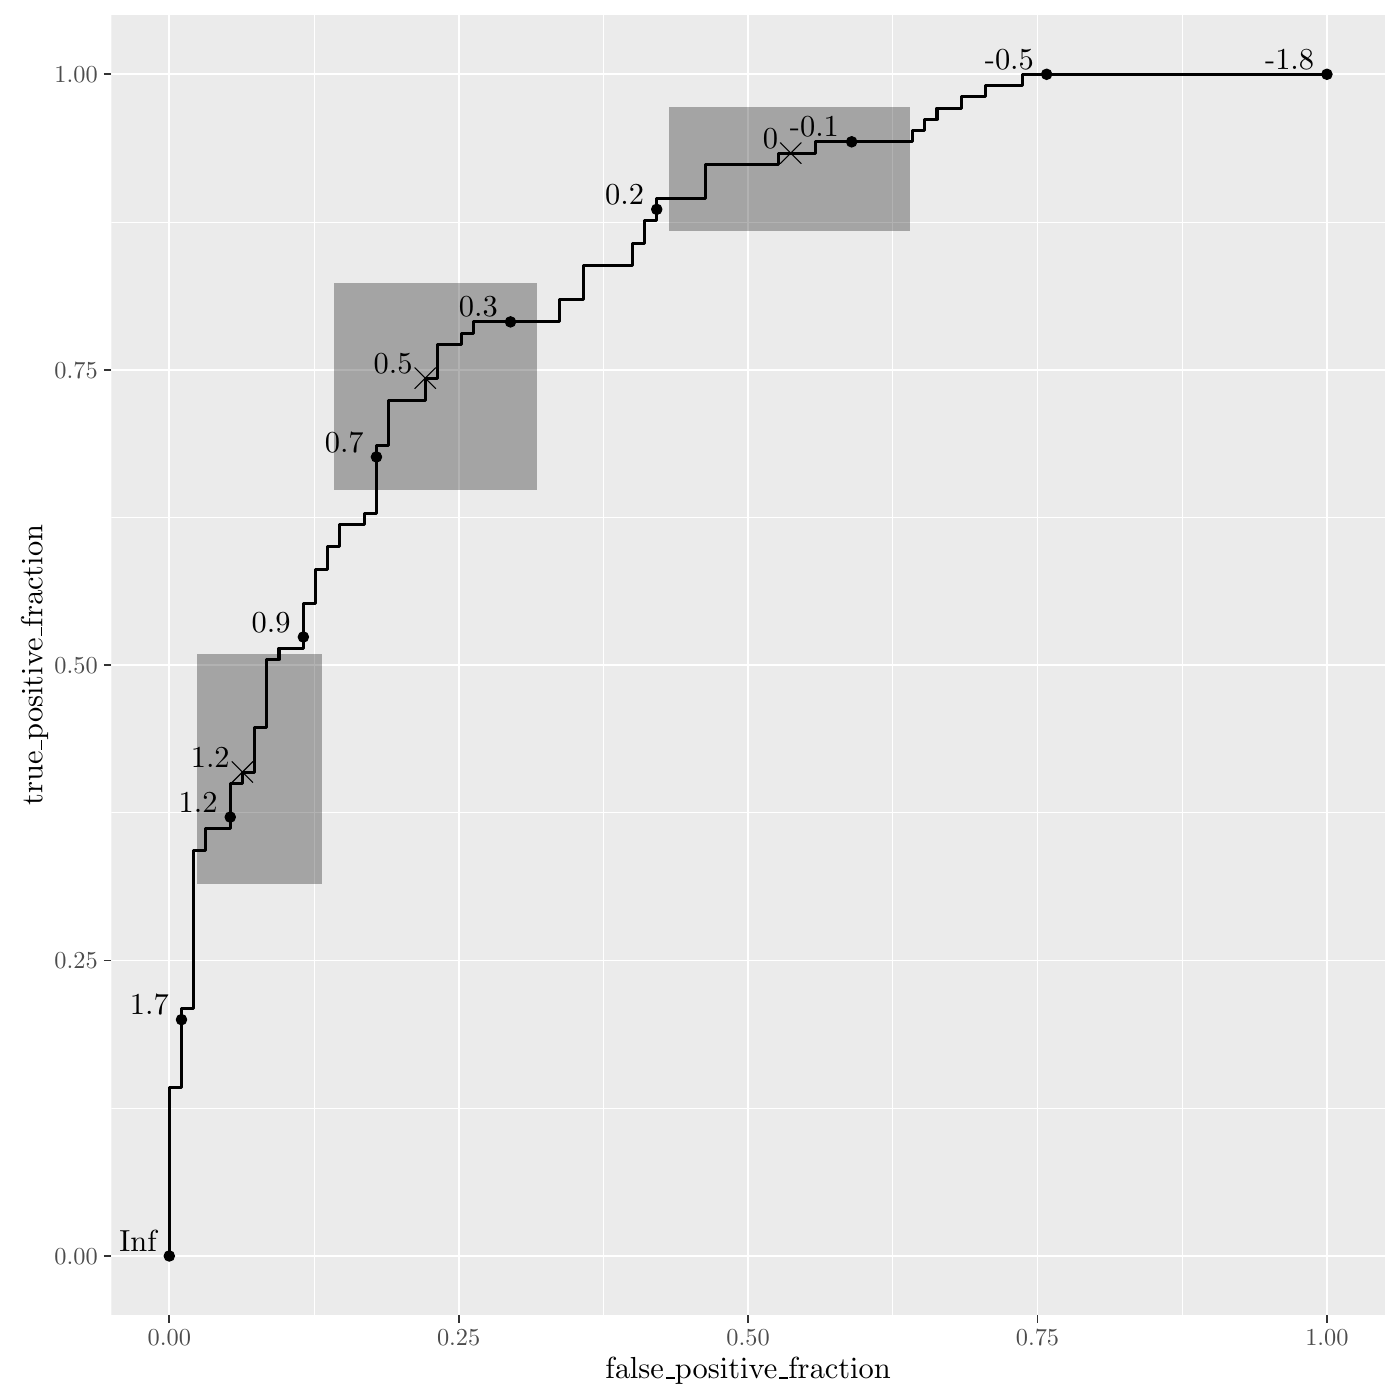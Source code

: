 % Created by tikzDevice version 0.8.1 on 2015-10-14 16:42:14
% !TEX encoding = UTF-8 Unicode
\documentclass[10pt]{article}

\nonstopmode

\usepackage{tikz}

\usepackage[active,tightpage,psfixbb]{preview}

\PreviewEnvironment{pgfpicture}

\setlength\PreviewBorder{0pt}
\begin{document}

\begin{tikzpicture}[x=1pt,y=1pt]
\definecolor{fillColor}{RGB}{255,255,255}
\path[use as bounding box,fill=fillColor,fill opacity=0.00] (0,0) rectangle (505.89,505.89);
\begin{scope}
\path[clip] (  0.00,  0.00) rectangle (505.89,505.89);
\definecolor{drawColor}{RGB}{255,255,255}
\definecolor{fillColor}{RGB}{255,255,255}

\path[draw=drawColor,line width= 0.6pt,line join=round,line cap=round,fill=fillColor] (  0.00,  0.00) rectangle (505.89,505.89);
\end{scope}
\begin{scope}
\path[clip] ( 40.27, 30.69) rectangle (500.39,500.39);
\definecolor{fillColor}{gray}{0.92}

\path[fill=fillColor] ( 40.27, 30.69) rectangle (500.39,500.39);
\definecolor{drawColor}{RGB}{255,255,255}

\path[draw=drawColor,line width= 0.3pt,line join=round] ( 40.27,105.41) --
	(500.39,105.41);

\path[draw=drawColor,line width= 0.3pt,line join=round] ( 40.27,212.16) --
	(500.39,212.16);

\path[draw=drawColor,line width= 0.3pt,line join=round] ( 40.27,318.91) --
	(500.39,318.91);

\path[draw=drawColor,line width= 0.3pt,line join=round] ( 40.27,425.66) --
	(500.39,425.66);

\path[draw=drawColor,line width= 0.3pt,line join=round] (113.47, 30.69) --
	(113.47,500.39);

\path[draw=drawColor,line width= 0.3pt,line join=round] (218.04, 30.69) --
	(218.04,500.39);

\path[draw=drawColor,line width= 0.3pt,line join=round] (322.62, 30.69) --
	(322.62,500.39);

\path[draw=drawColor,line width= 0.3pt,line join=round] (427.19, 30.69) --
	(427.19,500.39);

\path[draw=drawColor,line width= 0.6pt,line join=round] ( 40.27, 52.04) --
	(500.39, 52.04);

\path[draw=drawColor,line width= 0.6pt,line join=round] ( 40.27,158.79) --
	(500.39,158.79);

\path[draw=drawColor,line width= 0.6pt,line join=round] ( 40.27,265.54) --
	(500.39,265.54);

\path[draw=drawColor,line width= 0.6pt,line join=round] ( 40.27,372.29) --
	(500.39,372.29);

\path[draw=drawColor,line width= 0.6pt,line join=round] ( 40.27,479.04) --
	(500.39,479.04);

\path[draw=drawColor,line width= 0.6pt,line join=round] ( 61.18, 30.69) --
	( 61.18,500.39);

\path[draw=drawColor,line width= 0.6pt,line join=round] (165.75, 30.69) --
	(165.75,500.39);

\path[draw=drawColor,line width= 0.6pt,line join=round] (270.33, 30.69) --
	(270.33,500.39);

\path[draw=drawColor,line width= 0.6pt,line join=round] (374.90, 30.69) --
	(374.90,500.39);

\path[draw=drawColor,line width= 0.6pt,line join=round] (479.48, 30.69) --
	(479.48,500.39);
\definecolor{drawColor}{RGB}{0,0,0}
\definecolor{fillColor}{RGB}{0,0,0}

\path[draw=drawColor,line width= 0.4pt,line join=round,line cap=round,fill=fillColor] ( 61.18, 52.04) circle (  1.88);

\path[draw=drawColor,line width= 0.4pt,line join=round,line cap=round,fill=fillColor] ( 65.58,137.44) circle (  1.88);

\path[draw=drawColor,line width= 0.4pt,line join=round,line cap=round,fill=fillColor] ( 83.20,210.64) circle (  1.88);

\path[draw=drawColor,line width= 0.4pt,line join=round,line cap=round,fill=fillColor] (109.62,275.71) circle (  1.88);

\path[draw=drawColor,line width= 0.4pt,line join=round,line cap=round,fill=fillColor] (136.03,340.77) circle (  1.88);

\path[draw=drawColor,line width= 0.4pt,line join=round,line cap=round,fill=fillColor] (184.47,389.57) circle (  1.88);

\path[draw=drawColor,line width= 0.4pt,line join=round,line cap=round,fill=fillColor] (237.31,430.24) circle (  1.88);

\path[draw=drawColor,line width= 0.4pt,line join=round,line cap=round,fill=fillColor] (307.75,454.64) circle (  1.88);

\path[draw=drawColor,line width= 0.4pt,line join=round,line cap=round,fill=fillColor] (378.20,479.04) circle (  1.88);

\path[draw=drawColor,line width= 0.4pt,line join=round,line cap=round,fill=fillColor] (479.48,479.04) circle (  1.88);

\path[draw=drawColor,line width= 1.1pt,line join=round] ( 61.18, 52.04) --
	( 61.18, 56.10) --
	( 61.18, 60.17) --
	( 61.18, 64.24) --
	( 61.18, 68.30) --
	( 61.18, 72.37) --
	( 61.18, 76.44) --
	( 61.18, 80.50) --
	( 61.18, 84.57) --
	( 61.18, 88.64) --
	( 61.18, 92.70) --
	( 61.18, 96.77) --
	( 61.18,100.84) --
	( 61.18,104.90) --
	( 61.18,108.97) --
	( 61.18,113.04) --
	( 65.58,113.04) --
	( 65.58,117.10) --
	( 65.58,121.17) --
	( 65.58,125.24) --
	( 65.58,129.30) --
	( 65.58,133.37) --
	( 65.58,137.44) --
	( 65.58,141.50) --
	( 69.99,141.50) --
	( 69.99,145.57) --
	( 69.99,149.64) --
	( 69.99,153.70) --
	( 69.99,157.77) --
	( 69.99,161.84) --
	( 69.99,165.90) --
	( 69.99,169.97) --
	( 69.99,174.04) --
	( 69.99,178.10) --
	( 69.99,182.17) --
	( 69.99,186.24) --
	( 69.99,190.30) --
	( 69.99,194.37) --
	( 69.99,198.44) --
	( 74.39,198.44) --
	( 74.39,202.50) --
	( 74.39,206.57) --
	( 78.79,206.57) --
	( 83.20,206.57) --
	( 83.20,210.64) --
	( 83.20,214.70) --
	( 83.20,218.77) --
	( 83.20,222.84) --
	( 87.60,222.84) --
	( 87.60,226.90) --
	( 92.00,226.90) --
	( 92.00,230.97) --
	( 92.00,235.04) --
	( 92.00,239.10) --
	( 92.00,243.17) --
	( 96.41,243.17) --
	( 96.41,247.24) --
	( 96.41,251.30) --
	( 96.41,255.37) --
	( 96.41,259.44) --
	( 96.41,263.51) --
	( 96.41,267.57) --
	(100.81,267.57) --
	(100.81,271.64) --
	(105.21,271.64) --
	(109.62,271.64) --
	(109.62,275.71) --
	(109.62,279.77) --
	(109.62,283.84) --
	(109.62,287.91) --
	(114.02,287.91) --
	(114.02,291.97) --
	(114.02,296.04) --
	(114.02,300.11) --
	(118.42,300.11) --
	(118.42,304.17) --
	(118.42,308.24) --
	(122.82,308.24) --
	(122.82,312.31) --
	(122.82,316.37) --
	(127.23,316.37) --
	(131.63,316.37) --
	(131.63,320.44) --
	(136.03,320.44) --
	(136.03,324.51) --
	(136.03,328.57) --
	(136.03,332.64) --
	(136.03,336.71) --
	(136.03,340.77) --
	(136.03,344.84) --
	(140.44,344.84) --
	(140.44,348.91) --
	(140.44,352.97) --
	(140.44,357.04) --
	(140.44,361.11) --
	(144.84,361.11) --
	(149.24,361.11) --
	(153.65,361.11) --
	(153.65,365.17) --
	(153.65,369.24) --
	(158.05,369.24) --
	(158.05,373.31) --
	(158.05,377.37) --
	(158.05,381.44) --
	(162.45,381.44) --
	(166.86,381.44) --
	(166.86,385.51) --
	(171.26,385.51) --
	(171.26,389.57) --
	(175.66,389.57) --
	(180.06,389.57) --
	(184.47,389.57) --
	(188.87,389.57) --
	(193.27,389.57) --
	(197.68,389.57) --
	(202.08,389.57) --
	(202.08,393.64) --
	(202.08,397.71) --
	(206.48,397.71) --
	(210.89,397.71) --
	(210.89,401.77) --
	(210.89,405.84) --
	(210.89,409.91) --
	(215.29,409.91) --
	(219.69,409.91) --
	(224.10,409.91) --
	(228.50,409.91) --
	(228.50,413.97) --
	(228.50,418.04) --
	(232.90,418.04) --
	(232.90,422.11) --
	(232.90,426.17) --
	(237.31,426.17) --
	(237.31,430.24) --
	(237.31,434.31) --
	(241.71,434.31) --
	(246.11,434.31) --
	(250.51,434.31) --
	(254.92,434.31) --
	(254.92,438.37) --
	(254.92,442.44) --
	(254.92,446.51) --
	(259.32,446.51) --
	(263.72,446.51) --
	(268.13,446.51) --
	(272.53,446.51) --
	(276.93,446.51) --
	(281.34,446.51) --
	(281.34,450.57) --
	(285.74,450.57) --
	(290.14,450.57) --
	(294.55,450.57) --
	(294.55,454.64) --
	(298.95,454.64) --
	(303.35,454.64) --
	(307.75,454.64) --
	(312.16,454.64) --
	(316.56,454.64) --
	(320.96,454.64) --
	(325.37,454.64) --
	(329.77,454.64) --
	(329.77,458.71) --
	(334.17,458.71) --
	(334.17,462.77) --
	(338.58,462.77) --
	(338.58,466.84) --
	(342.98,466.84) --
	(347.38,466.84) --
	(347.38,470.91) --
	(351.79,470.91) --
	(356.19,470.91) --
	(356.19,474.97) --
	(360.59,474.97) --
	(364.99,474.97) --
	(369.40,474.97) --
	(369.40,479.04) --
	(373.80,479.04) --
	(378.20,479.04) --
	(382.61,479.04) --
	(387.01,479.04) --
	(391.41,479.04) --
	(395.82,479.04) --
	(400.22,479.04) --
	(404.62,479.04) --
	(409.03,479.04) --
	(413.43,479.04) --
	(417.83,479.04) --
	(422.24,479.04) --
	(426.64,479.04) --
	(431.04,479.04) --
	(435.44,479.04) --
	(439.85,479.04) --
	(444.25,479.04) --
	(448.65,479.04) --
	(453.06,479.04) --
	(457.46,479.04) --
	(461.86,479.04) --
	(466.27,479.04) --
	(470.67,479.04) --
	(475.07,479.04) --
	(479.48,479.04);

\node[text=drawColor,anchor=base east,inner sep=0pt, outer sep=0pt, scale=  1.10] at ( 56.58, 53.83) {Inf};

\node[text=drawColor,anchor=base east,inner sep=0pt, outer sep=0pt, scale=  1.10] at ( 60.98,139.23) {1.7};

\node[text=drawColor,anchor=base east,inner sep=0pt, outer sep=0pt, scale=  1.10] at ( 78.60,212.43) {1.2};

\node[text=drawColor,anchor=base east,inner sep=0pt, outer sep=0pt, scale=  1.10] at (105.01,277.50) {0.9};

\node[text=drawColor,anchor=base east,inner sep=0pt, outer sep=0pt, scale=  1.10] at (131.43,342.56) {0.7};

\node[text=drawColor,anchor=base east,inner sep=0pt, outer sep=0pt, scale=  1.10] at (179.87,391.36) {0.3};

\node[text=drawColor,anchor=base east,inner sep=0pt, outer sep=0pt, scale=  1.10] at (232.70,432.03) {0.2};

\node[text=drawColor,anchor=base east,inner sep=0pt, outer sep=0pt, scale=  1.10] at (303.15,456.43) {-0.1};

\node[text=drawColor,anchor=base east,inner sep=0pt, outer sep=0pt, scale=  1.10] at (373.60,480.83) {-0.5};

\node[text=drawColor,anchor=base east,inner sep=0pt, outer sep=0pt, scale=  1.10] at (474.87,480.83) {-1.8};

\path[draw=drawColor,line width= 0.4pt,line join=round,line cap=round] ( 83.84,223.14) -- ( 91.36,230.67);

\path[draw=drawColor,line width= 0.4pt,line join=round,line cap=round] ( 83.84,230.67) -- ( 91.36,223.14);

\path[draw=drawColor,line width= 0.4pt,line join=round,line cap=round] (149.88,365.48) -- (157.41,373.00);

\path[draw=drawColor,line width= 0.4pt,line join=round,line cap=round] (149.88,373.00) -- (157.41,365.48);

\path[draw=drawColor,line width= 0.4pt,line join=round,line cap=round] (281.98,446.81) -- (289.50,454.34);

\path[draw=drawColor,line width= 0.4pt,line join=round,line cap=round] (281.98,454.34) -- (289.50,446.81);
\definecolor{fillColor}{RGB}{0,0,0}

\path[fill=fillColor,fill opacity=0.30] ( 71.05,186.44) rectangle (116.48,269.60);

\path[fill=fillColor,fill opacity=0.30] (120.80,328.99) rectangle (194.02,403.47);

\path[fill=fillColor,fill opacity=0.30] (241.81,422.53) rectangle (328.69,467.38);

\node[text=drawColor,anchor=base east,inner sep=0pt, outer sep=0pt, scale=  1.10] at ( 83.00,228.70) {1.2};

\node[text=drawColor,anchor=base east,inner sep=0pt, outer sep=0pt, scale=  1.10] at (149.05,371.03) {0.5};

\node[text=drawColor,anchor=base east,inner sep=0pt, outer sep=0pt, scale=  1.10] at (281.14,452.36) {0};
\end{scope}
\begin{scope}
\path[clip] (  0.00,  0.00) rectangle (505.89,505.89);
\definecolor{drawColor}{gray}{0.30}

\node[text=drawColor,anchor=base east,inner sep=0pt, outer sep=0pt, scale=  0.88] at ( 35.32, 49.01) {0.00};

\node[text=drawColor,anchor=base east,inner sep=0pt, outer sep=0pt, scale=  0.88] at ( 35.32,155.76) {0.25};

\node[text=drawColor,anchor=base east,inner sep=0pt, outer sep=0pt, scale=  0.88] at ( 35.32,262.51) {0.50};

\node[text=drawColor,anchor=base east,inner sep=0pt, outer sep=0pt, scale=  0.88] at ( 35.32,369.26) {0.75};

\node[text=drawColor,anchor=base east,inner sep=0pt, outer sep=0pt, scale=  0.88] at ( 35.32,476.01) {1.00};
\end{scope}
\begin{scope}
\path[clip] (  0.00,  0.00) rectangle (505.89,505.89);
\definecolor{drawColor}{gray}{0.20}

\path[draw=drawColor,line width= 0.6pt,line join=round] ( 37.52, 52.04) --
	( 40.27, 52.04);

\path[draw=drawColor,line width= 0.6pt,line join=round] ( 37.52,158.79) --
	( 40.27,158.79);

\path[draw=drawColor,line width= 0.6pt,line join=round] ( 37.52,265.54) --
	( 40.27,265.54);

\path[draw=drawColor,line width= 0.6pt,line join=round] ( 37.52,372.29) --
	( 40.27,372.29);

\path[draw=drawColor,line width= 0.6pt,line join=round] ( 37.52,479.04) --
	( 40.27,479.04);
\end{scope}
\begin{scope}
\path[clip] (  0.00,  0.00) rectangle (505.89,505.89);
\definecolor{drawColor}{gray}{0.20}

\path[draw=drawColor,line width= 0.6pt,line join=round] ( 61.18, 27.94) --
	( 61.18, 30.69);

\path[draw=drawColor,line width= 0.6pt,line join=round] (165.75, 27.94) --
	(165.75, 30.69);

\path[draw=drawColor,line width= 0.6pt,line join=round] (270.33, 27.94) --
	(270.33, 30.69);

\path[draw=drawColor,line width= 0.6pt,line join=round] (374.90, 27.94) --
	(374.90, 30.69);

\path[draw=drawColor,line width= 0.6pt,line join=round] (479.48, 27.94) --
	(479.48, 30.69);
\end{scope}
\begin{scope}
\path[clip] (  0.00,  0.00) rectangle (505.89,505.89);
\definecolor{drawColor}{gray}{0.30}

\node[text=drawColor,anchor=base,inner sep=0pt, outer sep=0pt, scale=  0.88] at ( 61.18, 19.68) {0.00};

\node[text=drawColor,anchor=base,inner sep=0pt, outer sep=0pt, scale=  0.88] at (165.75, 19.68) {0.25};

\node[text=drawColor,anchor=base,inner sep=0pt, outer sep=0pt, scale=  0.88] at (270.33, 19.68) {0.50};

\node[text=drawColor,anchor=base,inner sep=0pt, outer sep=0pt, scale=  0.88] at (374.90, 19.68) {0.75};

\node[text=drawColor,anchor=base,inner sep=0pt, outer sep=0pt, scale=  0.88] at (479.48, 19.68) {1.00};
\end{scope}
\begin{scope}
\path[clip] (  0.00,  0.00) rectangle (505.89,505.89);
\definecolor{drawColor}{RGB}{0,0,0}

\node[text=drawColor,anchor=base,inner sep=0pt, outer sep=0pt, scale=  1.10] at (270.33,  7.70) {false{\_{}}positive{\_{}}fraction};
\end{scope}
\begin{scope}
\path[clip] (  0.00,  0.00) rectangle (505.89,505.89);
\definecolor{drawColor}{RGB}{0,0,0}

\node[text=drawColor,rotate= 90.00,anchor=base,inner sep=0pt, outer sep=0pt, scale=  1.10] at ( 15.28,265.54) {true{\_{}}positive{\_{}}fraction};
\end{scope}
\end{tikzpicture}

\end{document}
